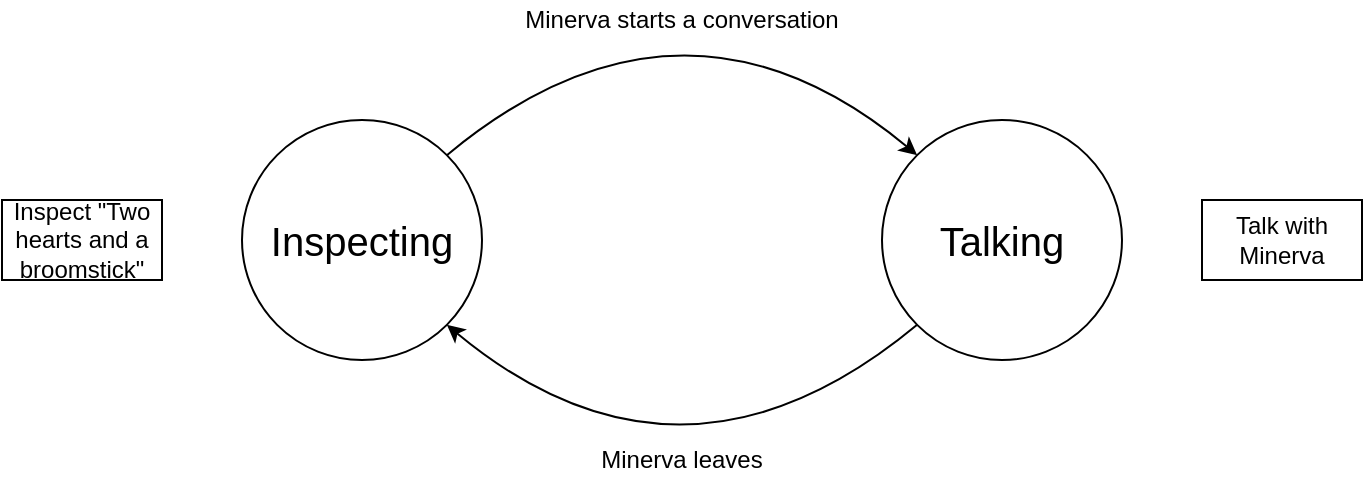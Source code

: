 <mxfile version="14.0.4" type="google"><diagram id="z47VEDRRonumyFF1MPcG" name="Page-1"><mxGraphModel dx="1422" dy="683" grid="1" gridSize="10" guides="1" tooltips="1" connect="1" arrows="1" fold="1" page="1" pageScale="1" pageWidth="850" pageHeight="1100" math="0" shadow="0"><root><mxCell id="0"/><mxCell id="1" parent="0"/><mxCell id="fEtI_c28G3XsVs9RXlp6-1" value="&lt;span style=&quot;font-size: 20px&quot;&gt;Inspecting&lt;/span&gt;" style="ellipse;whiteSpace=wrap;html=1;aspect=fixed;" vertex="1" parent="1"><mxGeometry x="160" y="160" width="120" height="120" as="geometry"/></mxCell><mxCell id="fEtI_c28G3XsVs9RXlp6-2" value="Inspect &quot;Two hearts and a broomstick&quot;" style="rounded=0;whiteSpace=wrap;html=1;" vertex="1" parent="1"><mxGeometry x="40" y="200" width="80" height="40" as="geometry"/></mxCell><mxCell id="fEtI_c28G3XsVs9RXlp6-3" value="&lt;font style=&quot;font-size: 20px&quot;&gt;Talking&lt;/font&gt;" style="ellipse;whiteSpace=wrap;html=1;aspect=fixed;" vertex="1" parent="1"><mxGeometry x="480" y="160" width="120" height="120" as="geometry"/></mxCell><mxCell id="fEtI_c28G3XsVs9RXlp6-4" value="Talk with&lt;br&gt;Minerva" style="rounded=0;whiteSpace=wrap;html=1;" vertex="1" parent="1"><mxGeometry x="640" y="200" width="80" height="40" as="geometry"/></mxCell><mxCell id="fEtI_c28G3XsVs9RXlp6-5" value="" style="endArrow=classic;html=1;exitX=1;exitY=0;exitDx=0;exitDy=0;entryX=0;entryY=0;entryDx=0;entryDy=0;curved=1;" edge="1" parent="1" source="fEtI_c28G3XsVs9RXlp6-1" target="fEtI_c28G3XsVs9RXlp6-3"><mxGeometry width="50" height="50" relative="1" as="geometry"><mxPoint x="400" y="210" as="sourcePoint"/><mxPoint x="450" y="160" as="targetPoint"/><Array as="points"><mxPoint x="380" y="80"/></Array></mxGeometry></mxCell><mxCell id="fEtI_c28G3XsVs9RXlp6-6" value="Minerva starts a conversation" style="text;html=1;strokeColor=none;fillColor=none;align=center;verticalAlign=middle;whiteSpace=wrap;rounded=0;" vertex="1" parent="1"><mxGeometry x="280" y="100" width="200" height="20" as="geometry"/></mxCell><mxCell id="fEtI_c28G3XsVs9RXlp6-7" value="" style="endArrow=classic;html=1;exitX=0;exitY=1;exitDx=0;exitDy=0;entryX=1;entryY=1;entryDx=0;entryDy=0;curved=1;" edge="1" parent="1" source="fEtI_c28G3XsVs9RXlp6-3" target="fEtI_c28G3XsVs9RXlp6-1"><mxGeometry width="50" height="50" relative="1" as="geometry"><mxPoint x="400" y="190" as="sourcePoint"/><mxPoint x="450" y="140" as="targetPoint"/><Array as="points"><mxPoint x="380" y="360"/></Array></mxGeometry></mxCell><mxCell id="fEtI_c28G3XsVs9RXlp6-8" value="Minerva leaves" style="text;html=1;strokeColor=none;fillColor=none;align=center;verticalAlign=middle;whiteSpace=wrap;rounded=0;" vertex="1" parent="1"><mxGeometry x="280" y="320" width="200" height="20" as="geometry"/></mxCell></root></mxGraphModel></diagram></mxfile>